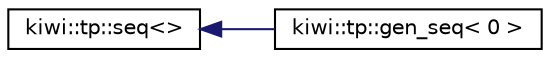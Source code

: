 digraph "Graphical Class Hierarchy"
{
 // LATEX_PDF_SIZE
  edge [fontname="Helvetica",fontsize="10",labelfontname="Helvetica",labelfontsize="10"];
  node [fontname="Helvetica",fontsize="10",shape=record];
  rankdir="LR";
  Node0 [label="kiwi::tp::seq\<\>",height=0.2,width=0.4,color="black", fillcolor="white", style="filled",URL="$structkiwi_1_1tp_1_1seq.html",tooltip=" "];
  Node0 -> Node1 [dir="back",color="midnightblue",fontsize="10",style="solid",fontname="Helvetica"];
  Node1 [label="kiwi::tp::gen_seq\< 0 \>",height=0.2,width=0.4,color="black", fillcolor="white", style="filled",URL="$structkiwi_1_1tp_1_1gen__seq_3_010_01_4.html",tooltip=" "];
}

